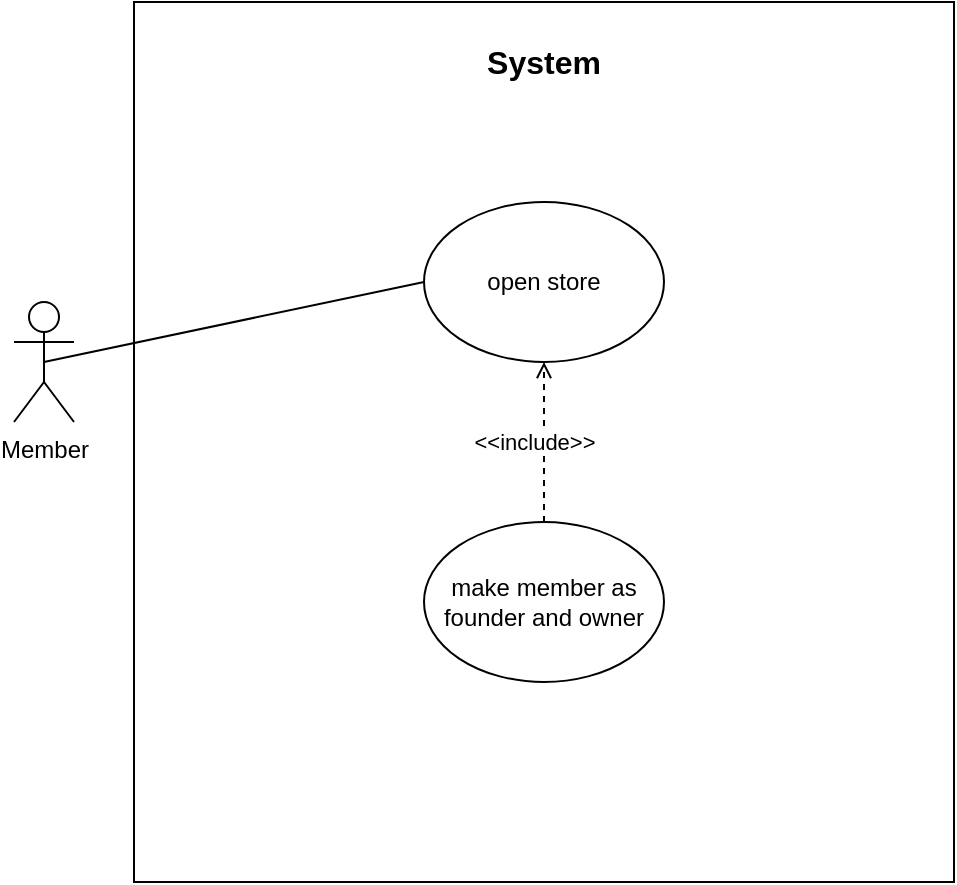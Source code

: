<mxfile version="14.4.8" type="device"><diagram id="de-JIrhkz2dANJOZa4Kx" name="Page-1"><mxGraphModel dx="1038" dy="580" grid="1" gridSize="10" guides="1" tooltips="1" connect="1" arrows="1" fold="1" page="1" pageScale="1" pageWidth="827" pageHeight="1169" math="0" shadow="0"><root><mxCell id="0"/><mxCell id="1" parent="0"/><mxCell id="iE4Sqlze1w_TQ0eLuAOz-1" value="" style="rounded=0;whiteSpace=wrap;html=1;" vertex="1" parent="1"><mxGeometry x="190" y="60" width="410" height="440" as="geometry"/></mxCell><mxCell id="iE4Sqlze1w_TQ0eLuAOz-2" value="&lt;font size=&quot;3&quot;&gt;&lt;b&gt;System&lt;/b&gt;&lt;/font&gt;" style="text;html=1;strokeColor=none;fillColor=none;align=center;verticalAlign=middle;whiteSpace=wrap;rounded=0;" vertex="1" parent="1"><mxGeometry x="375" y="80" width="40" height="20" as="geometry"/></mxCell><mxCell id="iE4Sqlze1w_TQ0eLuAOz-3" value="Member" style="shape=umlActor;verticalLabelPosition=bottom;verticalAlign=top;html=1;outlineConnect=0;" vertex="1" parent="1"><mxGeometry x="130" y="210" width="30" height="60" as="geometry"/></mxCell><mxCell id="iE4Sqlze1w_TQ0eLuAOz-4" value="open store" style="ellipse;whiteSpace=wrap;html=1;" vertex="1" parent="1"><mxGeometry x="335" y="160" width="120" height="80" as="geometry"/></mxCell><mxCell id="iE4Sqlze1w_TQ0eLuAOz-5" value="" style="endArrow=none;html=1;strokeWidth=1;exitX=0.5;exitY=0.5;exitDx=0;exitDy=0;exitPerimeter=0;entryX=0;entryY=0.5;entryDx=0;entryDy=0;" edge="1" parent="1" source="iE4Sqlze1w_TQ0eLuAOz-3" target="iE4Sqlze1w_TQ0eLuAOz-4"><mxGeometry width="50" height="50" relative="1" as="geometry"><mxPoint x="390" y="320" as="sourcePoint"/><mxPoint x="440" y="270" as="targetPoint"/></mxGeometry></mxCell><mxCell id="iE4Sqlze1w_TQ0eLuAOz-6" value="make member as founder and owner&lt;span style=&quot;color: rgba(0 , 0 , 0 , 0) ; font-family: monospace ; font-size: 0px&quot;&gt;%3CmxGraphModel%3E%3Croot%3E%3CmxCell%20id%3D%220%22%2F%3E%3CmxCell%20id%3D%221%22%20parent%3D%220%22%2F%3E%3CmxCell%20id%3D%222%22%20value%3D%22%22%20style%3D%22endArrow%3Dnone%3Bhtml%3D1%3BstrokeWidth%3D1%3BexitX%3D1%3BexitY%3D0.333%3BexitDx%3D0%3BexitDy%3D0%3BexitPerimeter%3D0%3BentryX%3D0%3BentryY%3D0.5%3BentryDx%3D0%3BentryDy%3D0%3B%22%20edge%3D%221%22%20parent%3D%221%22%3E%3CmxGeometry%20width%3D%2250%22%20height%3D%2250%22%20relative%3D%221%22%20as%3D%22geometry%22%3E%3CmxPoint%20x%3D%22150%22%20y%3D%22270%22%20as%3D%22sourcePoint%22%2F%3E%3CmxPoint%20x%3D%22340%22%20y%3D%22120%22%20as%3D%22targetPoint%22%2F%3E%3C%2FmxGeometry%3E%3C%2FmxCell%3E%3C%2Froot%3E%3C%2FmxGraphModel%3E&lt;/span&gt;" style="ellipse;whiteSpace=wrap;html=1;" vertex="1" parent="1"><mxGeometry x="335" y="320" width="120" height="80" as="geometry"/></mxCell><mxCell id="iE4Sqlze1w_TQ0eLuAOz-8" value="" style="endArrow=open;dashed=1;html=1;strokeWidth=1;entryX=0.5;entryY=1;entryDx=0;entryDy=0;exitX=0.5;exitY=0;exitDx=0;exitDy=0;endFill=0;" edge="1" parent="1" source="iE4Sqlze1w_TQ0eLuAOz-6" target="iE4Sqlze1w_TQ0eLuAOz-4"><mxGeometry width="50" height="50" relative="1" as="geometry"><mxPoint x="390" y="310" as="sourcePoint"/><mxPoint x="440" y="260" as="targetPoint"/></mxGeometry></mxCell><mxCell id="iE4Sqlze1w_TQ0eLuAOz-9" value="&amp;lt;&amp;lt;include&amp;gt;&amp;gt;" style="edgeLabel;html=1;align=center;verticalAlign=middle;resizable=0;points=[];" vertex="1" connectable="0" parent="iE4Sqlze1w_TQ0eLuAOz-8"><mxGeometry x="-0.395" y="-4" relative="1" as="geometry"><mxPoint x="-9" y="-16" as="offset"/></mxGeometry></mxCell></root></mxGraphModel></diagram></mxfile>